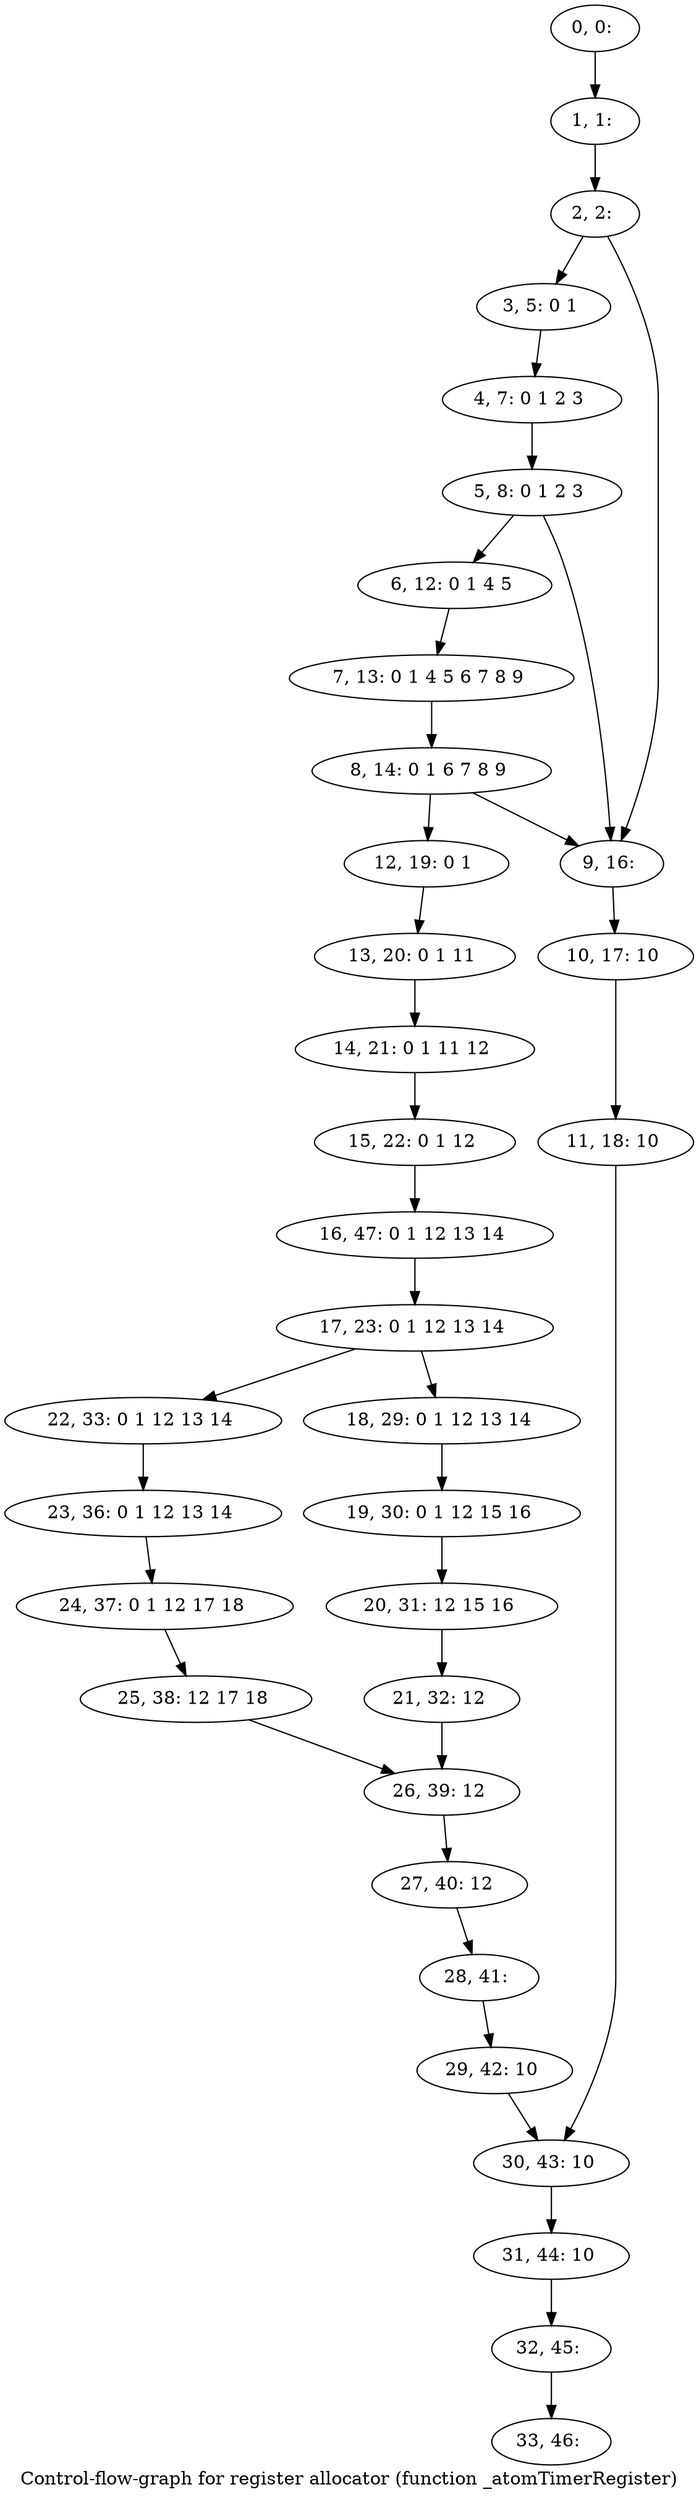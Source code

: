 digraph G {
graph [label="Control-flow-graph for register allocator (function _atomTimerRegister)"]
0[label="0, 0: "];
1[label="1, 1: "];
2[label="2, 2: "];
3[label="3, 5: 0 1 "];
4[label="4, 7: 0 1 2 3 "];
5[label="5, 8: 0 1 2 3 "];
6[label="6, 12: 0 1 4 5 "];
7[label="7, 13: 0 1 4 5 6 7 8 9 "];
8[label="8, 14: 0 1 6 7 8 9 "];
9[label="9, 16: "];
10[label="10, 17: 10 "];
11[label="11, 18: 10 "];
12[label="12, 19: 0 1 "];
13[label="13, 20: 0 1 11 "];
14[label="14, 21: 0 1 11 12 "];
15[label="15, 22: 0 1 12 "];
16[label="16, 47: 0 1 12 13 14 "];
17[label="17, 23: 0 1 12 13 14 "];
18[label="18, 29: 0 1 12 13 14 "];
19[label="19, 30: 0 1 12 15 16 "];
20[label="20, 31: 12 15 16 "];
21[label="21, 32: 12 "];
22[label="22, 33: 0 1 12 13 14 "];
23[label="23, 36: 0 1 12 13 14 "];
24[label="24, 37: 0 1 12 17 18 "];
25[label="25, 38: 12 17 18 "];
26[label="26, 39: 12 "];
27[label="27, 40: 12 "];
28[label="28, 41: "];
29[label="29, 42: 10 "];
30[label="30, 43: 10 "];
31[label="31, 44: 10 "];
32[label="32, 45: "];
33[label="33, 46: "];
0->1 ;
1->2 ;
2->3 ;
2->9 ;
3->4 ;
4->5 ;
5->6 ;
5->9 ;
6->7 ;
7->8 ;
8->9 ;
8->12 ;
9->10 ;
10->11 ;
11->30 ;
12->13 ;
13->14 ;
14->15 ;
15->16 ;
16->17 ;
17->18 ;
17->22 ;
18->19 ;
19->20 ;
20->21 ;
21->26 ;
22->23 ;
23->24 ;
24->25 ;
25->26 ;
26->27 ;
27->28 ;
28->29 ;
29->30 ;
30->31 ;
31->32 ;
32->33 ;
}
